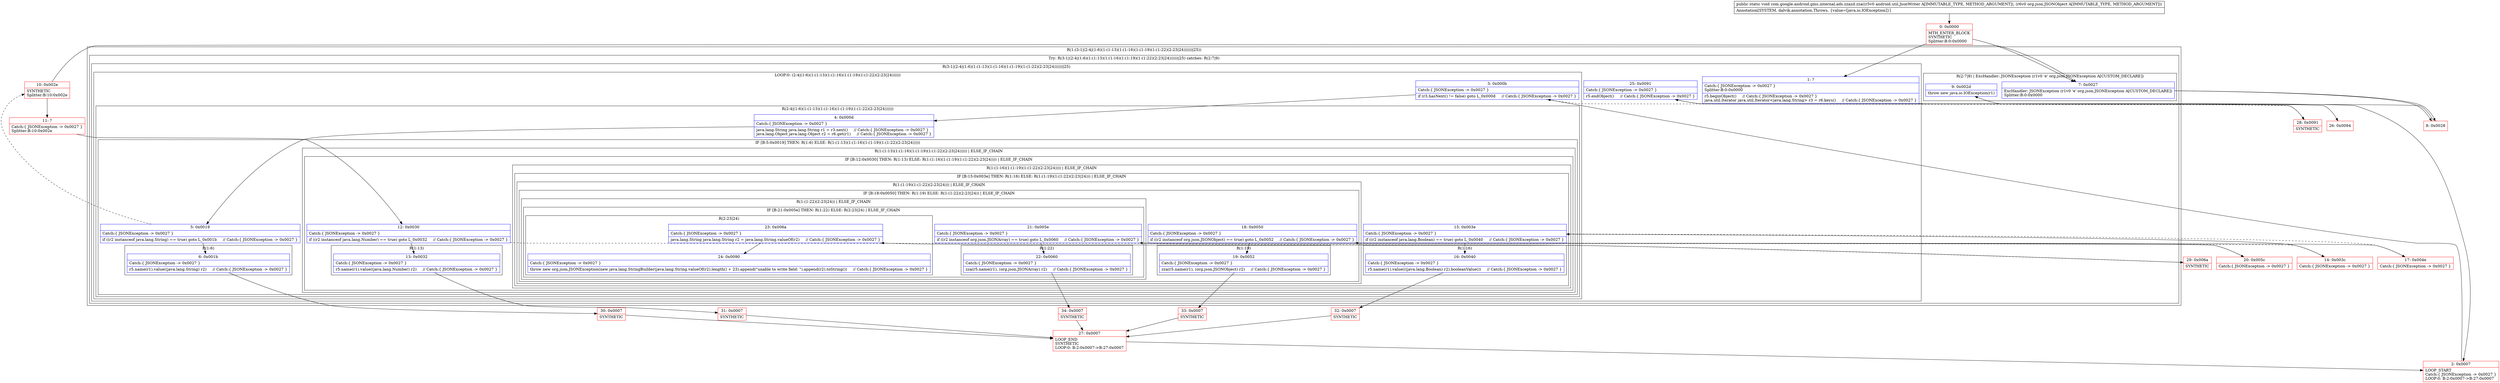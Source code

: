 digraph "CFG forcom.google.android.gms.internal.ads.zzazd.zza(Landroid\/util\/JsonWriter;Lorg\/json\/JSONObject;)V" {
subgraph cluster_Region_1677386565 {
label = "R(1:(3:1|(2:4|(1:6)(1:(1:13)(1:(1:16)(1:(1:19)(1:(1:22)(2:23|24))))))|25))";
node [shape=record,color=blue];
subgraph cluster_TryCatchRegion_1445707037 {
label = "Try: R(3:1|(2:4|(1:6)(1:(1:13)(1:(1:16)(1:(1:19)(1:(1:22)(2:23|24))))))|25) catches: R(2:7|9)";
node [shape=record,color=blue];
subgraph cluster_Region_824852049 {
label = "R(3:1|(2:4|(1:6)(1:(1:13)(1:(1:16)(1:(1:19)(1:(1:22)(2:23|24))))))|25)";
node [shape=record,color=blue];
Node_1 [shape=record,label="{1\:\ ?|Catch:\{ JSONException \-\> 0x0027 \}\lSplitter:B:0:0x0000\l|r5.beginObject()     \/\/ Catch:\{ JSONException \-\> 0x0027 \}\ljava.util.Iterator java.util.Iterator\<java.lang.String\> r3 = r6.keys()     \/\/ Catch:\{ JSONException \-\> 0x0027 \}\l}"];
subgraph cluster_LoopRegion_199831318 {
label = "LOOP:0: (2:4|(1:6)(1:(1:13)(1:(1:16)(1:(1:19)(1:(1:22)(2:23|24))))))";
node [shape=record,color=blue];
Node_3 [shape=record,label="{3\:\ 0x000b|Catch:\{ JSONException \-\> 0x0027 \}\l|if (r3.hasNext() != false) goto L_0x000d     \/\/ Catch:\{ JSONException \-\> 0x0027 \}\l}"];
subgraph cluster_Region_1552821759 {
label = "R(2:4|(1:6)(1:(1:13)(1:(1:16)(1:(1:19)(1:(1:22)(2:23|24))))))";
node [shape=record,color=blue];
Node_4 [shape=record,label="{4\:\ 0x000d|Catch:\{ JSONException \-\> 0x0027 \}\l|java.lang.String java.lang.String r1 = r3.next()     \/\/ Catch:\{ JSONException \-\> 0x0027 \}\ljava.lang.Object java.lang.Object r2 = r6.get(r1)     \/\/ Catch:\{ JSONException \-\> 0x0027 \}\l}"];
subgraph cluster_IfRegion_1251411363 {
label = "IF [B:5:0x0019] THEN: R(1:6) ELSE: R(1:(1:13)(1:(1:16)(1:(1:19)(1:(1:22)(2:23|24)))))";
node [shape=record,color=blue];
Node_5 [shape=record,label="{5\:\ 0x0019|Catch:\{ JSONException \-\> 0x0027 \}\l|if ((r2 instanceof java.lang.String) == true) goto L_0x001b     \/\/ Catch:\{ JSONException \-\> 0x0027 \}\l}"];
subgraph cluster_Region_1723504881 {
label = "R(1:6)";
node [shape=record,color=blue];
Node_6 [shape=record,label="{6\:\ 0x001b|Catch:\{ JSONException \-\> 0x0027 \}\l|r5.name(r1).value((java.lang.String) r2)     \/\/ Catch:\{ JSONException \-\> 0x0027 \}\l}"];
}
subgraph cluster_Region_1746550293 {
label = "R(1:(1:13)(1:(1:16)(1:(1:19)(1:(1:22)(2:23|24))))) | ELSE_IF_CHAIN\l";
node [shape=record,color=blue];
subgraph cluster_IfRegion_27905357 {
label = "IF [B:12:0x0030] THEN: R(1:13) ELSE: R(1:(1:16)(1:(1:19)(1:(1:22)(2:23|24)))) | ELSE_IF_CHAIN\l";
node [shape=record,color=blue];
Node_12 [shape=record,label="{12\:\ 0x0030|Catch:\{ JSONException \-\> 0x0027 \}\l|if ((r2 instanceof java.lang.Number) == true) goto L_0x0032     \/\/ Catch:\{ JSONException \-\> 0x0027 \}\l}"];
subgraph cluster_Region_109247169 {
label = "R(1:13)";
node [shape=record,color=blue];
Node_13 [shape=record,label="{13\:\ 0x0032|Catch:\{ JSONException \-\> 0x0027 \}\l|r5.name(r1).value((java.lang.Number) r2)     \/\/ Catch:\{ JSONException \-\> 0x0027 \}\l}"];
}
subgraph cluster_Region_1930535714 {
label = "R(1:(1:16)(1:(1:19)(1:(1:22)(2:23|24)))) | ELSE_IF_CHAIN\l";
node [shape=record,color=blue];
subgraph cluster_IfRegion_116525512 {
label = "IF [B:15:0x003e] THEN: R(1:16) ELSE: R(1:(1:19)(1:(1:22)(2:23|24))) | ELSE_IF_CHAIN\l";
node [shape=record,color=blue];
Node_15 [shape=record,label="{15\:\ 0x003e|Catch:\{ JSONException \-\> 0x0027 \}\l|if ((r2 instanceof java.lang.Boolean) == true) goto L_0x0040     \/\/ Catch:\{ JSONException \-\> 0x0027 \}\l}"];
subgraph cluster_Region_1154606232 {
label = "R(1:16)";
node [shape=record,color=blue];
Node_16 [shape=record,label="{16\:\ 0x0040|Catch:\{ JSONException \-\> 0x0027 \}\l|r5.name(r1).value(((java.lang.Boolean) r2).booleanValue())     \/\/ Catch:\{ JSONException \-\> 0x0027 \}\l}"];
}
subgraph cluster_Region_1195738830 {
label = "R(1:(1:19)(1:(1:22)(2:23|24))) | ELSE_IF_CHAIN\l";
node [shape=record,color=blue];
subgraph cluster_IfRegion_1210672276 {
label = "IF [B:18:0x0050] THEN: R(1:19) ELSE: R(1:(1:22)(2:23|24)) | ELSE_IF_CHAIN\l";
node [shape=record,color=blue];
Node_18 [shape=record,label="{18\:\ 0x0050|Catch:\{ JSONException \-\> 0x0027 \}\l|if ((r2 instanceof org.json.JSONObject) == true) goto L_0x0052     \/\/ Catch:\{ JSONException \-\> 0x0027 \}\l}"];
subgraph cluster_Region_1771952168 {
label = "R(1:19)";
node [shape=record,color=blue];
Node_19 [shape=record,label="{19\:\ 0x0052|Catch:\{ JSONException \-\> 0x0027 \}\l|zza(r5.name(r1), (org.json.JSONObject) r2)     \/\/ Catch:\{ JSONException \-\> 0x0027 \}\l}"];
}
subgraph cluster_Region_1275922542 {
label = "R(1:(1:22)(2:23|24)) | ELSE_IF_CHAIN\l";
node [shape=record,color=blue];
subgraph cluster_IfRegion_987879983 {
label = "IF [B:21:0x005e] THEN: R(1:22) ELSE: R(2:23|24) | ELSE_IF_CHAIN\l";
node [shape=record,color=blue];
Node_21 [shape=record,label="{21\:\ 0x005e|Catch:\{ JSONException \-\> 0x0027 \}\l|if ((r2 instanceof org.json.JSONArray) == true) goto L_0x0060     \/\/ Catch:\{ JSONException \-\> 0x0027 \}\l}"];
subgraph cluster_Region_1532143866 {
label = "R(1:22)";
node [shape=record,color=blue];
Node_22 [shape=record,label="{22\:\ 0x0060|Catch:\{ JSONException \-\> 0x0027 \}\l|zza(r5.name(r1), (org.json.JSONArray) r2)     \/\/ Catch:\{ JSONException \-\> 0x0027 \}\l}"];
}
subgraph cluster_Region_1970121627 {
label = "R(2:23|24)";
node [shape=record,color=blue];
Node_23 [shape=record,label="{23\:\ 0x006a|Catch:\{ JSONException \-\> 0x0027 \}\l|java.lang.String java.lang.String r2 = java.lang.String.valueOf(r2)     \/\/ Catch:\{ JSONException \-\> 0x0027 \}\l}"];
Node_24 [shape=record,label="{24\:\ 0x0090|Catch:\{ JSONException \-\> 0x0027 \}\l|throw new org.json.JSONException(new java.lang.StringBuilder(java.lang.String.valueOf(r2).length() + 23).append(\"unable to write field: \").append(r2).toString())     \/\/ Catch:\{ JSONException \-\> 0x0027 \}\l}"];
}
}
}
}
}
}
}
}
}
}
}
}
Node_25 [shape=record,label="{25\:\ 0x0091|Catch:\{ JSONException \-\> 0x0027 \}\l|r5.endObject()     \/\/ Catch:\{ JSONException \-\> 0x0027 \}\l}"];
}
subgraph cluster_Region_1977515372 {
label = "R(2:7|9) | ExcHandler: JSONException (r1v0 'e' org.json.JSONException A[CUSTOM_DECLARE])\l";
node [shape=record,color=blue];
Node_7 [shape=record,label="{7\:\ 0x0027|ExcHandler: JSONException (r1v0 'e' org.json.JSONException A[CUSTOM_DECLARE])\lSplitter:B:0:0x0000\l}"];
Node_9 [shape=record,label="{9\:\ 0x002d|throw new java.io.IOException(r1)\l}"];
}
}
}
subgraph cluster_Region_1977515372 {
label = "R(2:7|9) | ExcHandler: JSONException (r1v0 'e' org.json.JSONException A[CUSTOM_DECLARE])\l";
node [shape=record,color=blue];
Node_7 [shape=record,label="{7\:\ 0x0027|ExcHandler: JSONException (r1v0 'e' org.json.JSONException A[CUSTOM_DECLARE])\lSplitter:B:0:0x0000\l}"];
Node_9 [shape=record,label="{9\:\ 0x002d|throw new java.io.IOException(r1)\l}"];
}
Node_0 [shape=record,color=red,label="{0\:\ 0x0000|MTH_ENTER_BLOCK\lSYNTHETIC\lSplitter:B:0:0x0000\l}"];
Node_2 [shape=record,color=red,label="{2\:\ 0x0007|LOOP_START\lCatch:\{ JSONException \-\> 0x0027 \}\lLOOP:0: B:2:0x0007\-\>B:27:0x0007\l}"];
Node_8 [shape=record,color=red,label="{8\:\ 0x0028}"];
Node_10 [shape=record,color=red,label="{10\:\ 0x002e|SYNTHETIC\lSplitter:B:10:0x002e\l}"];
Node_11 [shape=record,color=red,label="{11\:\ ?|Catch:\{ JSONException \-\> 0x0027 \}\lSplitter:B:10:0x002e\l}"];
Node_14 [shape=record,color=red,label="{14\:\ 0x003c|Catch:\{ JSONException \-\> 0x0027 \}\l}"];
Node_17 [shape=record,color=red,label="{17\:\ 0x004e|Catch:\{ JSONException \-\> 0x0027 \}\l}"];
Node_20 [shape=record,color=red,label="{20\:\ 0x005c|Catch:\{ JSONException \-\> 0x0027 \}\l}"];
Node_26 [shape=record,color=red,label="{26\:\ 0x0094}"];
Node_27 [shape=record,color=red,label="{27\:\ 0x0007|LOOP_END\lSYNTHETIC\lLOOP:0: B:2:0x0007\-\>B:27:0x0007\l}"];
Node_28 [shape=record,color=red,label="{28\:\ 0x0091|SYNTHETIC\l}"];
Node_29 [shape=record,color=red,label="{29\:\ 0x006a|SYNTHETIC\l}"];
Node_30 [shape=record,color=red,label="{30\:\ 0x0007|SYNTHETIC\l}"];
Node_31 [shape=record,color=red,label="{31\:\ 0x0007|SYNTHETIC\l}"];
Node_32 [shape=record,color=red,label="{32\:\ 0x0007|SYNTHETIC\l}"];
Node_33 [shape=record,color=red,label="{33\:\ 0x0007|SYNTHETIC\l}"];
Node_34 [shape=record,color=red,label="{34\:\ 0x0007|SYNTHETIC\l}"];
MethodNode[shape=record,label="{public static void com.google.android.gms.internal.ads.zzazd.zza((r5v0 android.util.JsonWriter A[IMMUTABLE_TYPE, METHOD_ARGUMENT]), (r6v0 org.json.JSONObject A[IMMUTABLE_TYPE, METHOD_ARGUMENT]))  | Annotation[SYSTEM, dalvik.annotation.Throws, \{value=[java.io.IOException]\}]\l}"];
MethodNode -> Node_0;
Node_1 -> Node_2;
Node_3 -> Node_4;
Node_3 -> Node_28[style=dashed];
Node_4 -> Node_5;
Node_5 -> Node_6;
Node_5 -> Node_10[style=dashed];
Node_6 -> Node_30;
Node_12 -> Node_13;
Node_12 -> Node_14[style=dashed];
Node_13 -> Node_31;
Node_15 -> Node_16;
Node_15 -> Node_17[style=dashed];
Node_16 -> Node_32;
Node_18 -> Node_19;
Node_18 -> Node_20[style=dashed];
Node_19 -> Node_33;
Node_21 -> Node_22;
Node_21 -> Node_29[style=dashed];
Node_22 -> Node_34;
Node_23 -> Node_24;
Node_25 -> Node_26;
Node_7 -> Node_8;
Node_7 -> Node_8;
Node_0 -> Node_1;
Node_0 -> Node_7;
Node_2 -> Node_3;
Node_8 -> Node_9;
Node_10 -> Node_11;
Node_10 -> Node_7;
Node_11 -> Node_12;
Node_14 -> Node_15;
Node_17 -> Node_18;
Node_20 -> Node_21;
Node_27 -> Node_2;
Node_28 -> Node_25;
Node_29 -> Node_23;
Node_30 -> Node_27;
Node_31 -> Node_27;
Node_32 -> Node_27;
Node_33 -> Node_27;
Node_34 -> Node_27;
}

